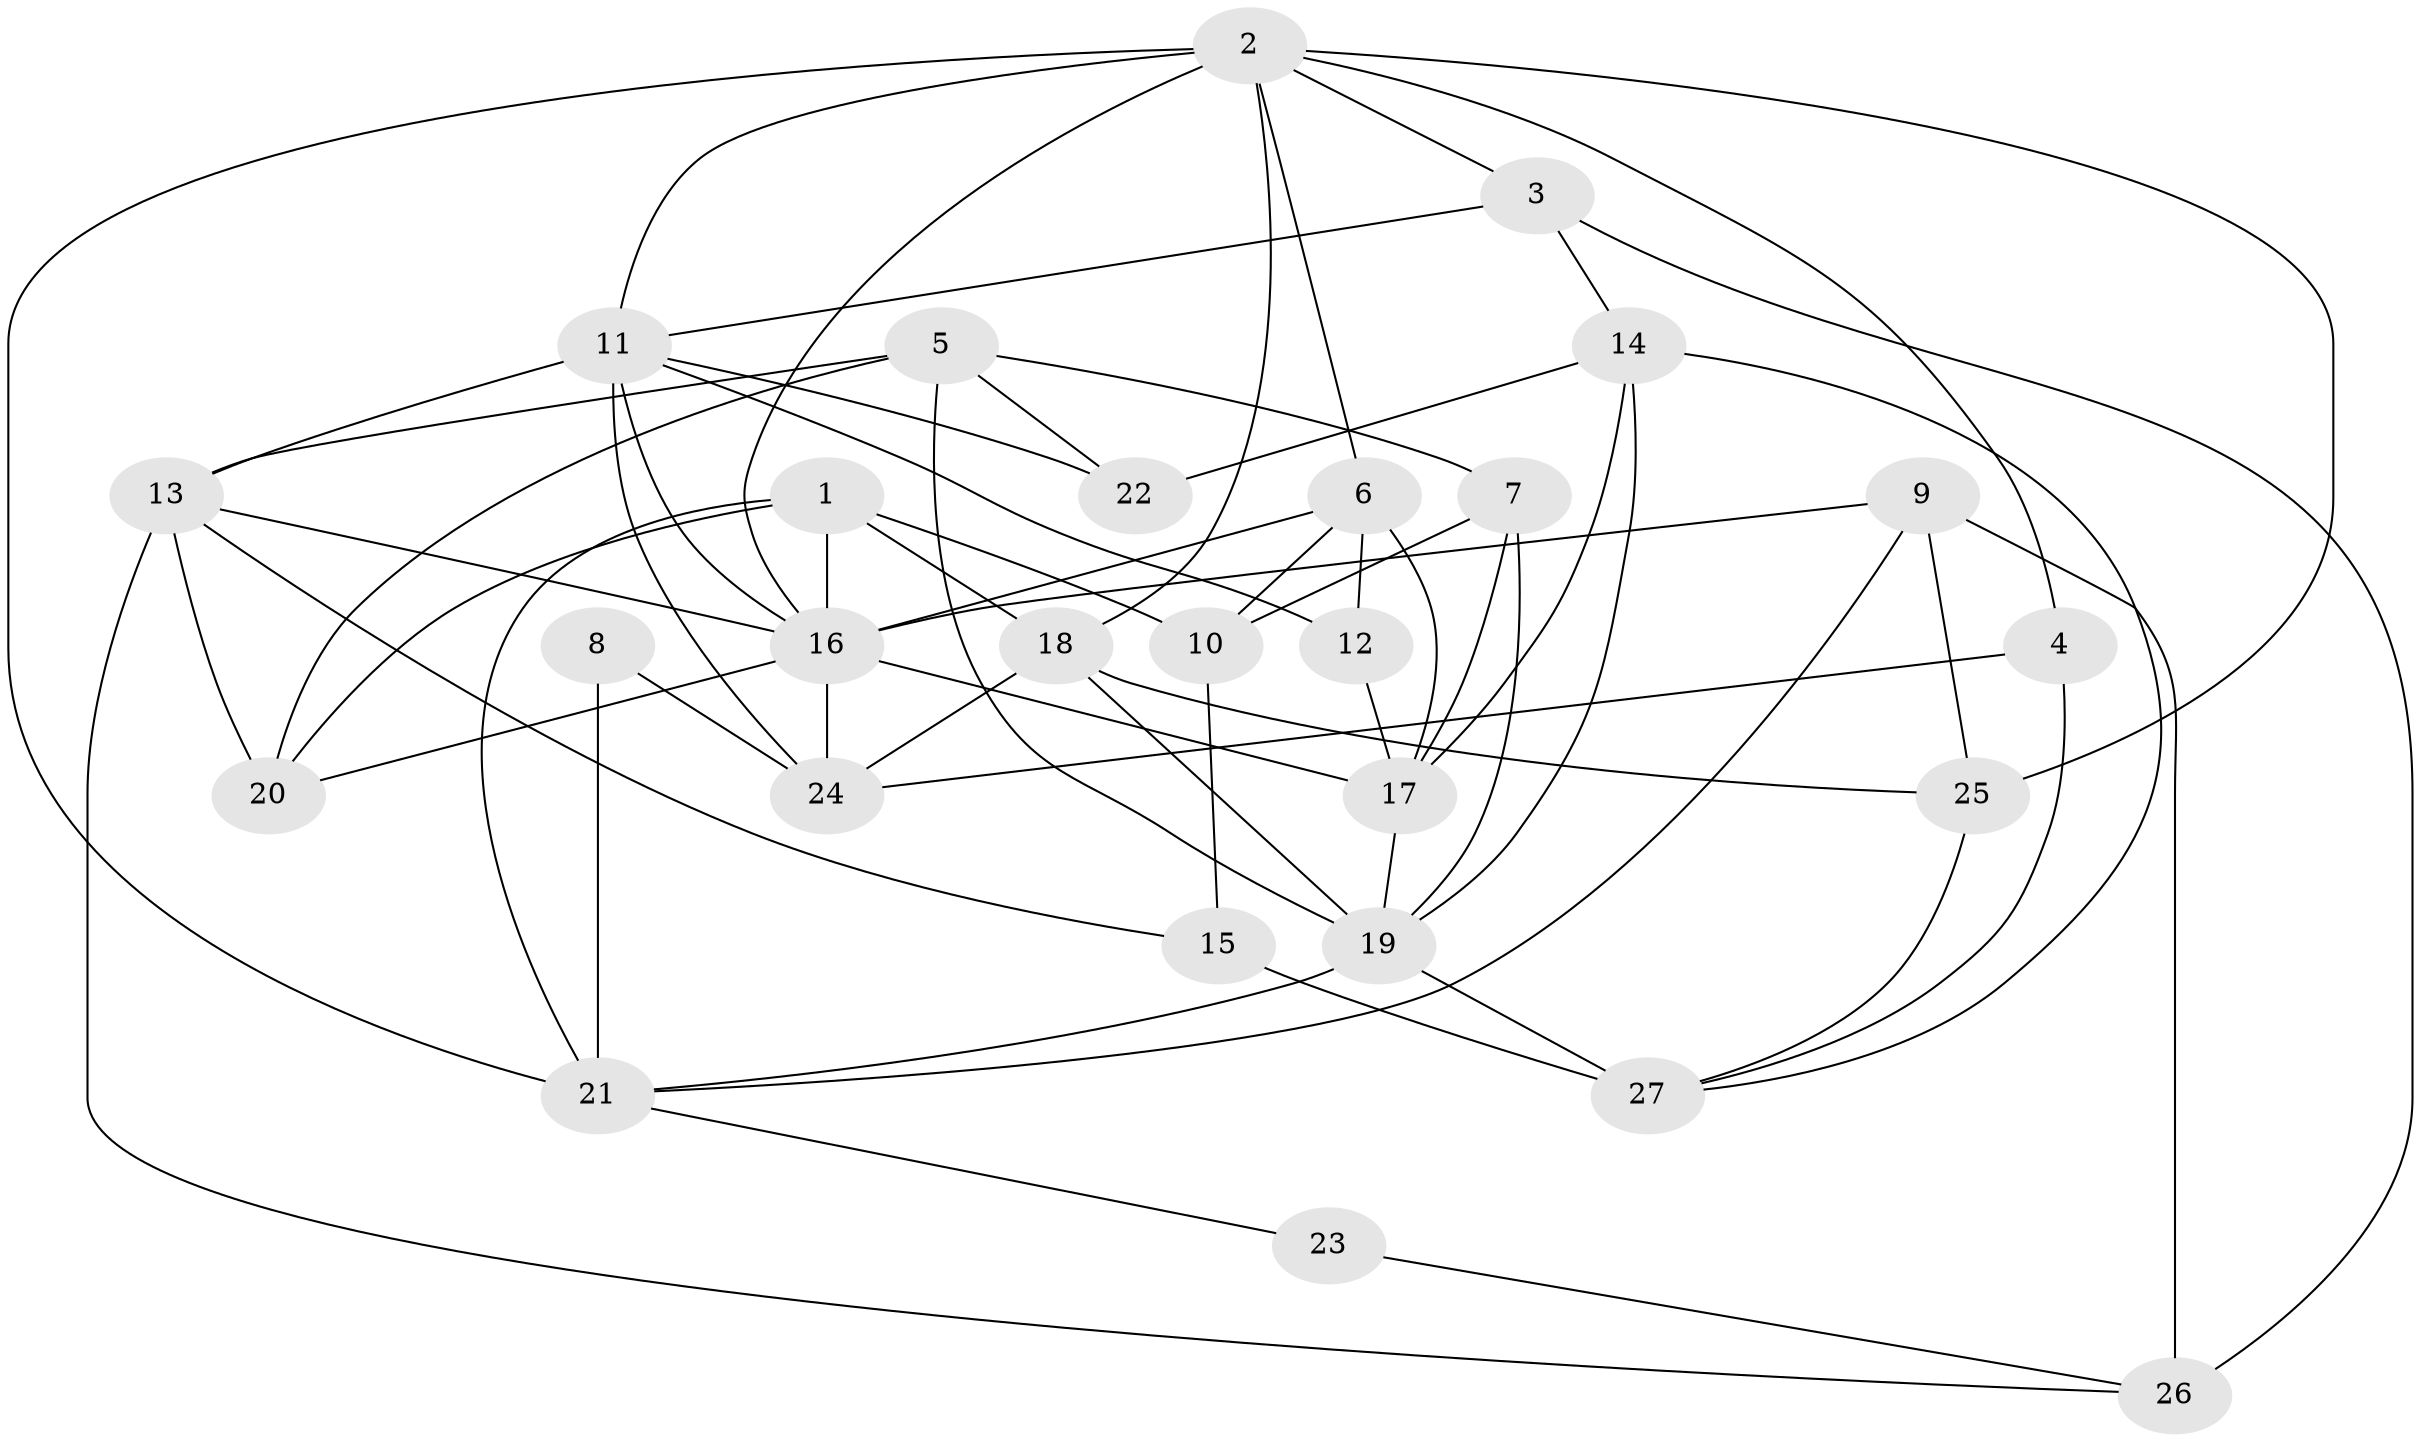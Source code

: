 // original degree distribution, {5: 0.33962264150943394, 2: 0.1509433962264151, 4: 0.2641509433962264, 6: 0.018867924528301886, 3: 0.18867924528301888, 7: 0.03773584905660377}
// Generated by graph-tools (version 1.1) at 2025/02/03/09/25 03:02:04]
// undirected, 27 vertices, 64 edges
graph export_dot {
graph [start="1"]
  node [color=gray90,style=filled];
  1;
  2;
  3;
  4;
  5;
  6;
  7;
  8;
  9;
  10;
  11;
  12;
  13;
  14;
  15;
  16;
  17;
  18;
  19;
  20;
  21;
  22;
  23;
  24;
  25;
  26;
  27;
  1 -- 10 [weight=1.0];
  1 -- 16 [weight=1.0];
  1 -- 18 [weight=1.0];
  1 -- 20 [weight=1.0];
  1 -- 21 [weight=2.0];
  2 -- 3 [weight=1.0];
  2 -- 4 [weight=1.0];
  2 -- 6 [weight=1.0];
  2 -- 11 [weight=1.0];
  2 -- 16 [weight=1.0];
  2 -- 18 [weight=2.0];
  2 -- 21 [weight=1.0];
  2 -- 25 [weight=1.0];
  3 -- 11 [weight=1.0];
  3 -- 14 [weight=1.0];
  3 -- 26 [weight=1.0];
  4 -- 24 [weight=1.0];
  4 -- 27 [weight=1.0];
  5 -- 7 [weight=1.0];
  5 -- 13 [weight=1.0];
  5 -- 19 [weight=1.0];
  5 -- 20 [weight=1.0];
  5 -- 22 [weight=1.0];
  6 -- 10 [weight=1.0];
  6 -- 12 [weight=2.0];
  6 -- 16 [weight=3.0];
  6 -- 17 [weight=1.0];
  7 -- 10 [weight=1.0];
  7 -- 17 [weight=1.0];
  7 -- 19 [weight=1.0];
  8 -- 21 [weight=1.0];
  8 -- 24 [weight=1.0];
  9 -- 16 [weight=2.0];
  9 -- 21 [weight=1.0];
  9 -- 25 [weight=1.0];
  9 -- 26 [weight=2.0];
  10 -- 15 [weight=1.0];
  11 -- 12 [weight=1.0];
  11 -- 13 [weight=1.0];
  11 -- 16 [weight=1.0];
  11 -- 22 [weight=1.0];
  11 -- 24 [weight=1.0];
  12 -- 17 [weight=2.0];
  13 -- 15 [weight=1.0];
  13 -- 16 [weight=1.0];
  13 -- 20 [weight=1.0];
  13 -- 26 [weight=1.0];
  14 -- 17 [weight=1.0];
  14 -- 19 [weight=1.0];
  14 -- 22 [weight=1.0];
  14 -- 27 [weight=1.0];
  15 -- 27 [weight=2.0];
  16 -- 17 [weight=1.0];
  16 -- 20 [weight=1.0];
  16 -- 24 [weight=1.0];
  17 -- 19 [weight=1.0];
  18 -- 19 [weight=2.0];
  18 -- 24 [weight=1.0];
  18 -- 25 [weight=1.0];
  19 -- 21 [weight=1.0];
  19 -- 27 [weight=1.0];
  21 -- 23 [weight=1.0];
  23 -- 26 [weight=1.0];
  25 -- 27 [weight=1.0];
}
